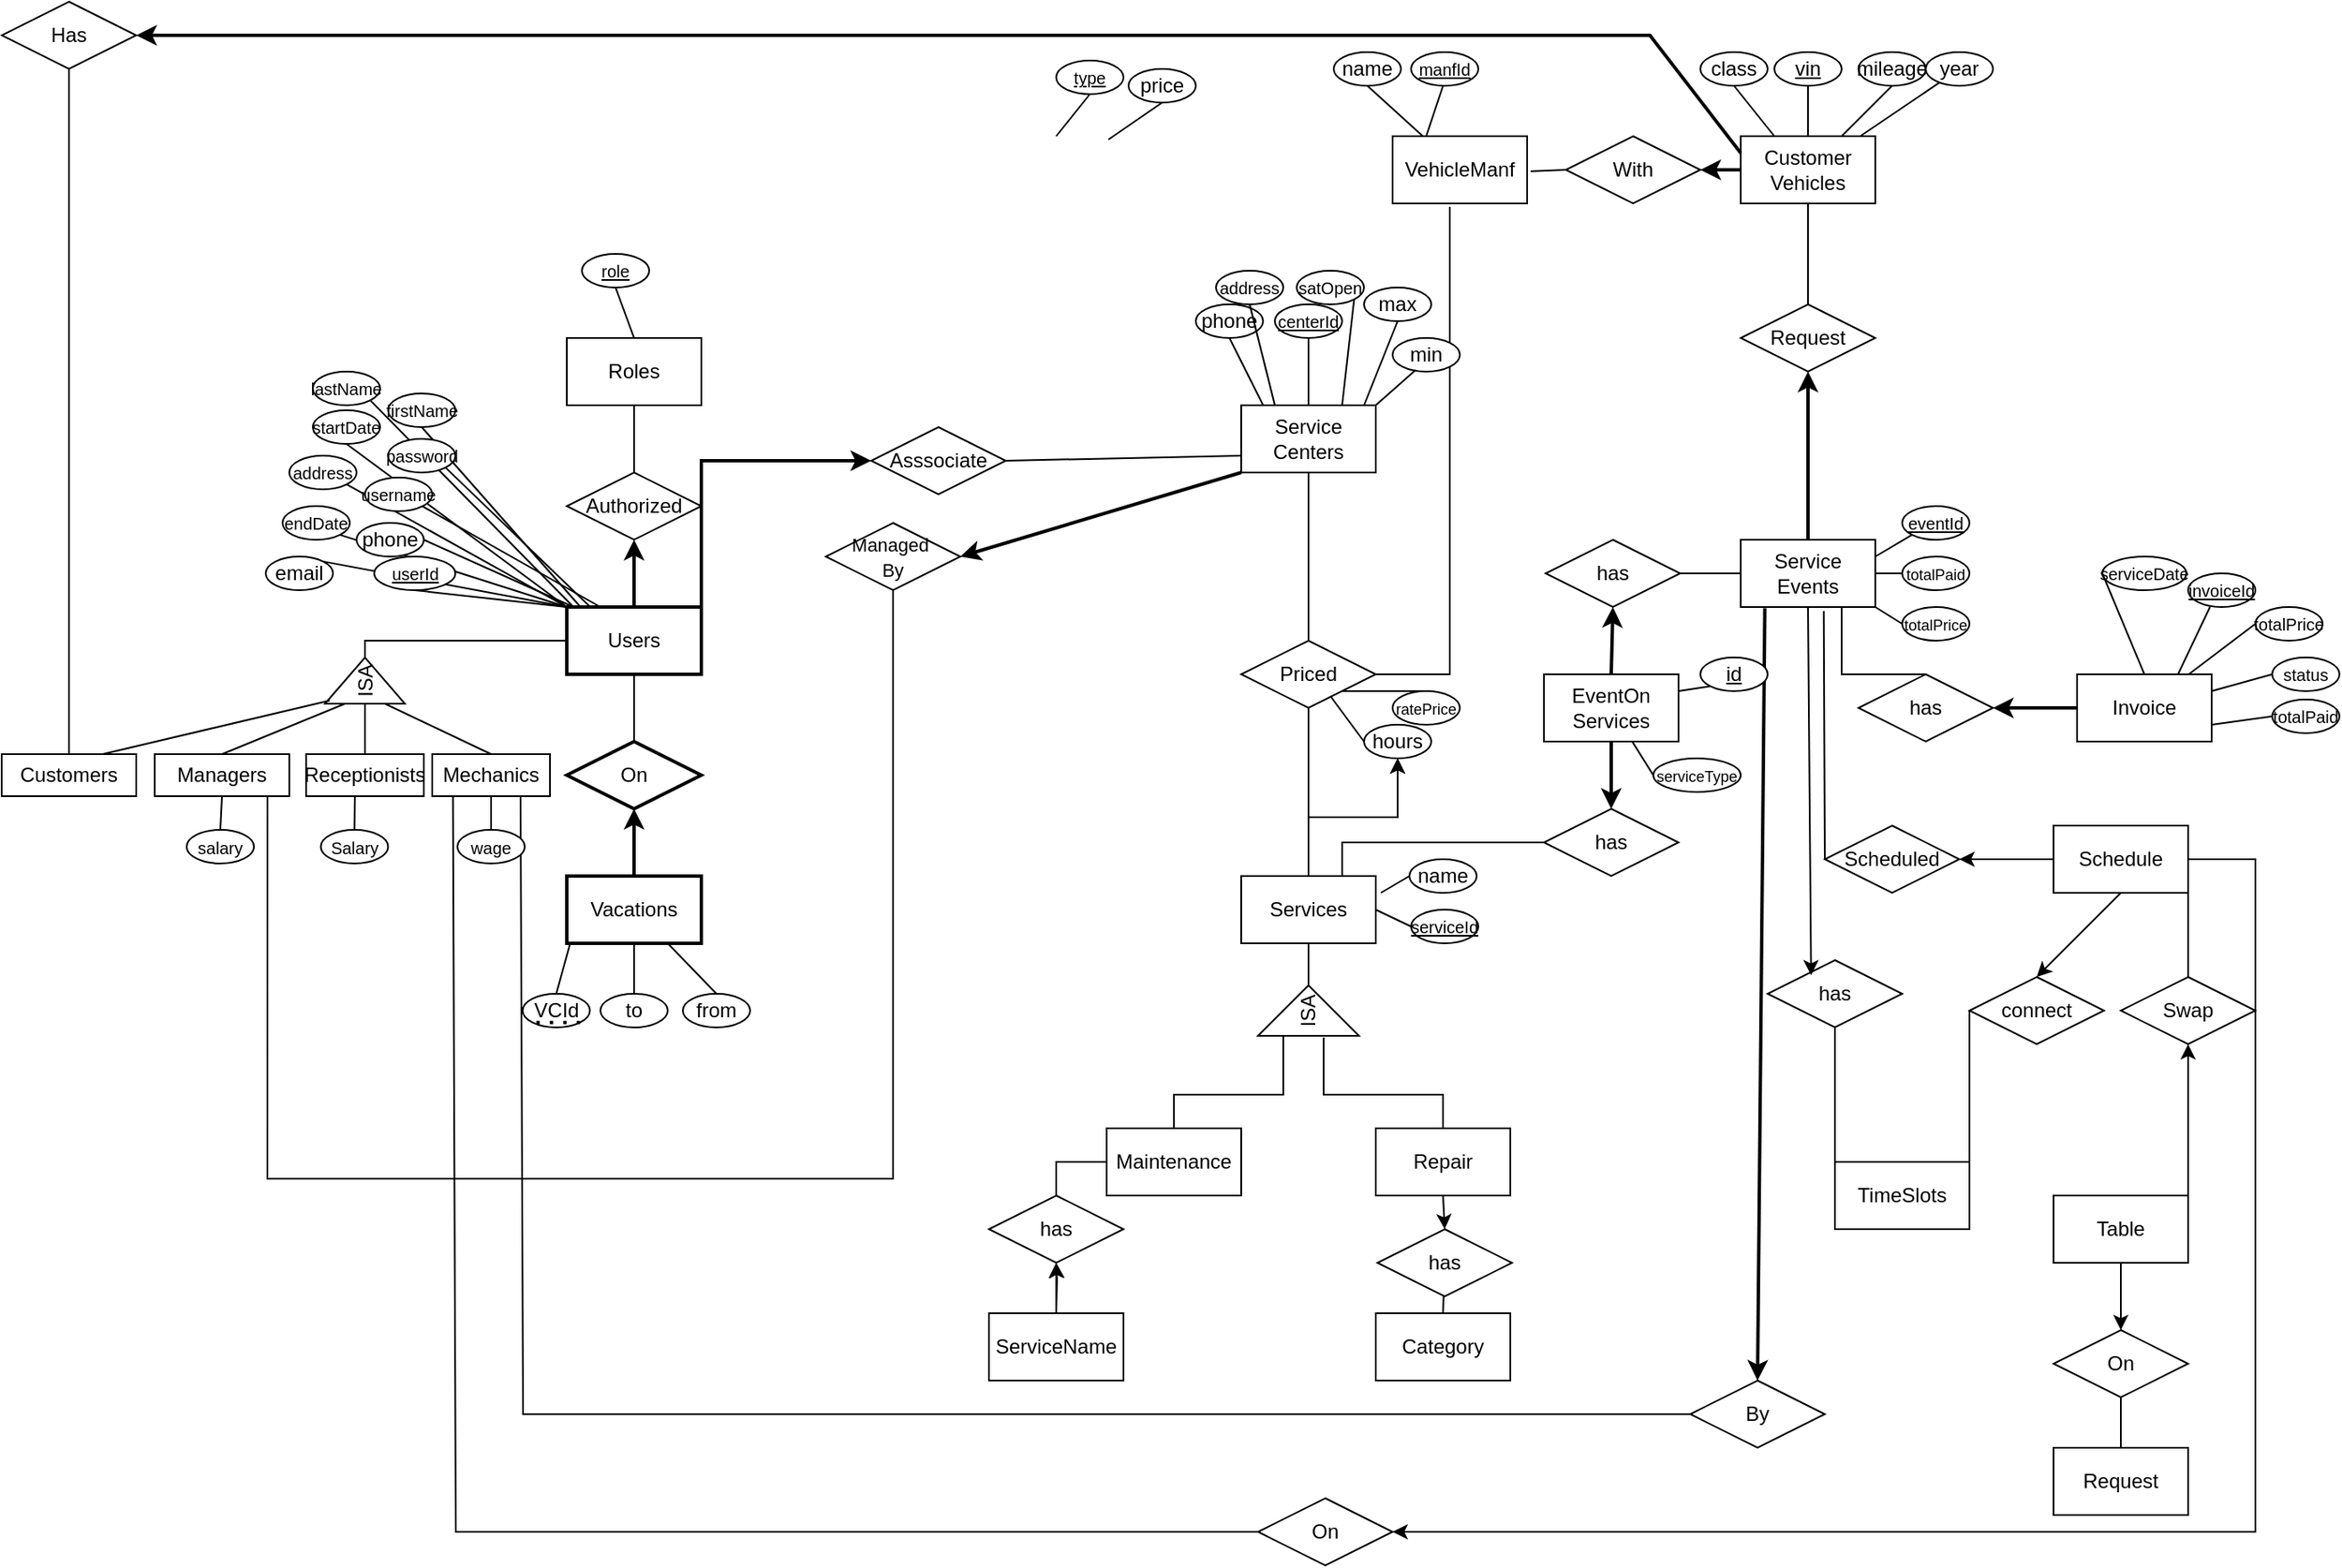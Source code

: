 <mxfile version="20.3.0" type="device"><diagram id="M4LuLAE58DzXY6II9qEA" name="Page-1"><mxGraphModel dx="3385" dy="721" grid="1" gridSize="10" guides="1" tooltips="1" connect="1" arrows="1" fold="1" page="1" pageScale="1" pageWidth="1100" pageHeight="850" math="0" shadow="0"><root><mxCell id="0"/><mxCell id="1" parent="0"/><mxCell id="ZaJthJj_OQu8zm4uIle0-70" value="" style="endArrow=none;html=1;rounded=0;strokeWidth=1;fontSize=10;entryX=1;entryY=1;entryDx=0;entryDy=0;exitX=0;exitY=0;exitDx=0;exitDy=0;" parent="1" source="NS_C3sTZARpDdL-za2_1-1" target="ZaJthJj_OQu8zm4uIle0-56" edge="1"><mxGeometry width="50" height="50" relative="1" as="geometry"><mxPoint x="-784" y="400" as="sourcePoint"/><mxPoint x="-889.858" y="340.071" as="targetPoint"/></mxGeometry></mxCell><mxCell id="ZaJthJj_OQu8zm4uIle0-72" value="" style="endArrow=none;html=1;rounded=0;strokeWidth=1;fontSize=10;entryX=0.5;entryY=1;entryDx=0;entryDy=0;exitX=0;exitY=0;exitDx=0;exitDy=0;" parent="1" source="NS_C3sTZARpDdL-za2_1-1" target="ZaJthJj_OQu8zm4uIle0-60" edge="1"><mxGeometry width="50" height="50" relative="1" as="geometry"><mxPoint x="-764" y="420" as="sourcePoint"/><mxPoint x="-869.858" y="360.071" as="targetPoint"/></mxGeometry></mxCell><mxCell id="ZaJthJj_OQu8zm4uIle0-69" value="" style="endArrow=none;html=1;rounded=0;strokeWidth=1;fontSize=10;entryX=1;entryY=0;entryDx=0;entryDy=0;exitX=0;exitY=0;exitDx=0;exitDy=0;" parent="1" source="NS_C3sTZARpDdL-za2_1-1" target="ZaJthJj_OQu8zm4uIle0-62" edge="1"><mxGeometry width="50" height="50" relative="1" as="geometry"><mxPoint x="-794" y="390" as="sourcePoint"/><mxPoint x="-899.858" y="330.071" as="targetPoint"/></mxGeometry></mxCell><mxCell id="ZaJthJj_OQu8zm4uIle0-71" value="" style="endArrow=none;html=1;rounded=0;strokeWidth=1;fontSize=10;entryX=1;entryY=1;entryDx=0;entryDy=0;exitX=0;exitY=0;exitDx=0;exitDy=0;" parent="1" source="NS_C3sTZARpDdL-za2_1-1" target="ZaJthJj_OQu8zm4uIle0-63" edge="1"><mxGeometry width="50" height="50" relative="1" as="geometry"><mxPoint x="-774" y="410" as="sourcePoint"/><mxPoint x="-879.858" y="350.071" as="targetPoint"/></mxGeometry></mxCell><mxCell id="ZaJthJj_OQu8zm4uIle0-73" value="" style="endArrow=none;html=1;rounded=0;strokeWidth=1;fontSize=10;entryX=0.5;entryY=1;entryDx=0;entryDy=0;exitX=0.113;exitY=0.025;exitDx=0;exitDy=0;exitPerimeter=0;" parent="1" source="NS_C3sTZARpDdL-za2_1-1" target="ZaJthJj_OQu8zm4uIle0-58" edge="1"><mxGeometry width="50" height="50" relative="1" as="geometry"><mxPoint x="-754" y="430" as="sourcePoint"/><mxPoint x="-859.858" y="370.071" as="targetPoint"/></mxGeometry></mxCell><mxCell id="ZaJthJj_OQu8zm4uIle0-74" value="" style="endArrow=none;html=1;rounded=0;strokeWidth=1;fontSize=10;entryX=1;entryY=1;entryDx=0;entryDy=0;" parent="1" target="ZaJthJj_OQu8zm4uIle0-57" edge="1"><mxGeometry width="50" height="50" relative="1" as="geometry"><mxPoint x="-840" y="360" as="sourcePoint"/><mxPoint x="-849.858" y="380.071" as="targetPoint"/></mxGeometry></mxCell><mxCell id="NS_C3sTZARpDdL-za2_1-1" value="Users" style="rounded=0;whiteSpace=wrap;html=1;strokeWidth=2;" parent="1" vertex="1"><mxGeometry x="-844" y="360" width="80" height="40" as="geometry"/></mxCell><mxCell id="NS_C3sTZARpDdL-za2_1-2" value="Roles" style="rounded=0;whiteSpace=wrap;html=1;" parent="1" vertex="1"><mxGeometry x="-844" y="200" width="80" height="40" as="geometry"/></mxCell><mxCell id="NS_C3sTZARpDdL-za2_1-3" value="Vacations" style="rounded=0;whiteSpace=wrap;html=1;strokeWidth=2;" parent="1" vertex="1"><mxGeometry x="-844" y="520" width="80" height="40" as="geometry"/></mxCell><mxCell id="NS_C3sTZARpDdL-za2_1-16" value="Authorized" style="rhombus;whiteSpace=wrap;html=1;" parent="1" vertex="1"><mxGeometry x="-844" y="280" width="80" height="40" as="geometry"/></mxCell><mxCell id="uRMggk_gXpyGVHn_ZMhG-17" value="" style="edgeStyle=orthogonalEdgeStyle;rounded=0;orthogonalLoop=1;jettySize=auto;html=1;strokeWidth=1;" edge="1" parent="1" source="NS_C3sTZARpDdL-za2_1-20" target="ZaJthJj_OQu8zm4uIle0-38"><mxGeometry relative="1" as="geometry"/></mxCell><mxCell id="uRMggk_gXpyGVHn_ZMhG-22" value="" style="edgeStyle=orthogonalEdgeStyle;rounded=0;orthogonalLoop=1;jettySize=auto;html=1;strokeWidth=1;" edge="1" parent="1" source="NS_C3sTZARpDdL-za2_1-20" target="ZaJthJj_OQu8zm4uIle0-38"><mxGeometry relative="1" as="geometry"/></mxCell><mxCell id="NS_C3sTZARpDdL-za2_1-20" value="Services" style="rounded=0;whiteSpace=wrap;html=1;" parent="1" vertex="1"><mxGeometry x="-443" y="520" width="80" height="40" as="geometry"/></mxCell><mxCell id="NS_C3sTZARpDdL-za2_1-21" value="Service&lt;br&gt;Centers" style="rounded=0;whiteSpace=wrap;html=1;" parent="1" vertex="1"><mxGeometry x="-443" y="240" width="80" height="40" as="geometry"/></mxCell><mxCell id="NS_C3sTZARpDdL-za2_1-23" value="Customers" style="rounded=0;whiteSpace=wrap;html=1;strokeWidth=1;" parent="1" vertex="1"><mxGeometry x="-1180" y="447.5" width="80" height="25" as="geometry"/></mxCell><mxCell id="NS_C3sTZARpDdL-za2_1-25" value="VehicleManf" style="rounded=0;whiteSpace=wrap;html=1;" parent="1" vertex="1"><mxGeometry x="-353" y="80" width="80" height="40" as="geometry"/></mxCell><mxCell id="NS_C3sTZARpDdL-za2_1-26" value="Service&lt;br&gt;Events" style="rounded=0;whiteSpace=wrap;html=1;" parent="1" vertex="1"><mxGeometry x="-146" y="320" width="80" height="40" as="geometry"/></mxCell><mxCell id="NS_C3sTZARpDdL-za2_1-29" value="Maintenance" style="rounded=0;whiteSpace=wrap;html=1;" parent="1" vertex="1"><mxGeometry x="-523" y="670" width="80" height="40" as="geometry"/></mxCell><mxCell id="NS_C3sTZARpDdL-za2_1-30" value="Repair" style="rounded=0;whiteSpace=wrap;html=1;" parent="1" vertex="1"><mxGeometry x="-363" y="670" width="80" height="40" as="geometry"/></mxCell><mxCell id="NS_C3sTZARpDdL-za2_1-32" style="edgeStyle=orthogonalEdgeStyle;rounded=0;orthogonalLoop=1;jettySize=auto;html=1;exitX=0.5;exitY=1;exitDx=0;exitDy=0;" parent="1" source="NS_C3sTZARpDdL-za2_1-16" target="NS_C3sTZARpDdL-za2_1-16" edge="1"><mxGeometry relative="1" as="geometry"/></mxCell><mxCell id="NS_C3sTZARpDdL-za2_1-34" value="On" style="rhombus;whiteSpace=wrap;html=1;strokeWidth=2;" parent="1" vertex="1"><mxGeometry x="-844" y="440" width="80" height="40" as="geometry"/></mxCell><mxCell id="NS_C3sTZARpDdL-za2_1-35" value="Priced" style="rhombus;whiteSpace=wrap;html=1;" parent="1" vertex="1"><mxGeometry x="-443" y="380" width="80" height="40" as="geometry"/></mxCell><mxCell id="NS_C3sTZARpDdL-za2_1-38" value="With" style="rhombus;whiteSpace=wrap;html=1;" parent="1" vertex="1"><mxGeometry x="-250" y="80" width="80" height="40" as="geometry"/></mxCell><mxCell id="NS_C3sTZARpDdL-za2_1-44" value="has" style="rhombus;whiteSpace=wrap;html=1;" parent="1" vertex="1"><mxGeometry x="-593" y="710" width="80" height="40" as="geometry"/></mxCell><mxCell id="NS_C3sTZARpDdL-za2_1-46" value="By" style="rhombus;whiteSpace=wrap;html=1;" parent="1" vertex="1"><mxGeometry x="-176" y="820" width="80" height="40" as="geometry"/></mxCell><mxCell id="NS_C3sTZARpDdL-za2_1-47" value="ISA" style="triangle;whiteSpace=wrap;html=1;rotation=270;" parent="1" vertex="1"><mxGeometry x="-418" y="570" width="30" height="60" as="geometry"/></mxCell><mxCell id="NS_C3sTZARpDdL-za2_1-49" value="" style="endArrow=none;html=1;rounded=0;entryX=0.5;entryY=1;entryDx=0;entryDy=0;exitX=0.5;exitY=0;exitDx=0;exitDy=0;" parent="1" source="NS_C3sTZARpDdL-za2_1-35" target="NS_C3sTZARpDdL-za2_1-21" edge="1"><mxGeometry width="50" height="50" relative="1" as="geometry"><mxPoint x="-303" y="430" as="sourcePoint"/><mxPoint x="-253" y="380" as="targetPoint"/></mxGeometry></mxCell><mxCell id="NS_C3sTZARpDdL-za2_1-50" value="" style="endArrow=none;html=1;rounded=0;exitX=0.5;exitY=0;exitDx=0;exitDy=0;entryX=0.5;entryY=1;entryDx=0;entryDy=0;" parent="1" source="NS_C3sTZARpDdL-za2_1-20" target="NS_C3sTZARpDdL-za2_1-35" edge="1"><mxGeometry width="50" height="50" relative="1" as="geometry"><mxPoint x="-303" y="430" as="sourcePoint"/><mxPoint x="-253" y="380" as="targetPoint"/></mxGeometry></mxCell><mxCell id="NS_C3sTZARpDdL-za2_1-59" value="" style="endArrow=none;html=1;rounded=0;strokeWidth=1;exitX=0.5;exitY=0;exitDx=0;exitDy=0;entryX=0;entryY=0.25;entryDx=0;entryDy=0;" parent="1" source="NS_C3sTZARpDdL-za2_1-29" target="NS_C3sTZARpDdL-za2_1-47" edge="1"><mxGeometry width="50" height="50" relative="1" as="geometry"><mxPoint x="-303" y="430" as="sourcePoint"/><mxPoint x="-483" y="610" as="targetPoint"/><Array as="points"><mxPoint x="-483" y="650"/><mxPoint x="-418" y="650"/></Array></mxGeometry></mxCell><mxCell id="NS_C3sTZARpDdL-za2_1-61" value="" style="endArrow=none;html=1;rounded=0;strokeWidth=1;jumpSize=6;entryX=-0.033;entryY=0.65;entryDx=0;entryDy=0;entryPerimeter=0;exitX=0.5;exitY=0;exitDx=0;exitDy=0;" parent="1" source="NS_C3sTZARpDdL-za2_1-30" target="NS_C3sTZARpDdL-za2_1-47" edge="1"><mxGeometry width="50" height="50" relative="1" as="geometry"><mxPoint x="-323" y="630" as="sourcePoint"/><mxPoint x="-253" y="380" as="targetPoint"/><Array as="points"><mxPoint x="-323" y="650"/><mxPoint x="-394" y="650"/></Array></mxGeometry></mxCell><mxCell id="NS_C3sTZARpDdL-za2_1-62" value="" style="endArrow=none;html=1;rounded=0;strokeWidth=1;jumpSize=6;exitX=1;exitY=0.5;exitDx=0;exitDy=0;entryX=0.5;entryY=1;entryDx=0;entryDy=0;" parent="1" source="NS_C3sTZARpDdL-za2_1-47" target="NS_C3sTZARpDdL-za2_1-20" edge="1"><mxGeometry width="50" height="50" relative="1" as="geometry"><mxPoint x="-303" y="430" as="sourcePoint"/><mxPoint x="-253" y="380" as="targetPoint"/></mxGeometry></mxCell><mxCell id="NS_C3sTZARpDdL-za2_1-64" value="" style="endArrow=none;html=1;rounded=0;strokeWidth=1;jumpSize=6;exitX=0;exitY=0.5;exitDx=0;exitDy=0;entryX=0.5;entryY=0;entryDx=0;entryDy=0;" parent="1" source="NS_C3sTZARpDdL-za2_1-29" target="NS_C3sTZARpDdL-za2_1-44" edge="1"><mxGeometry width="50" height="50" relative="1" as="geometry"><mxPoint x="-303" y="430" as="sourcePoint"/><mxPoint x="-253" y="380" as="targetPoint"/><Array as="points"><mxPoint x="-553" y="690"/></Array></mxGeometry></mxCell><mxCell id="NS_C3sTZARpDdL-za2_1-71" value="" style="endArrow=classic;html=1;rounded=0;strokeWidth=2;jumpSize=6;exitX=0.5;exitY=0;exitDx=0;exitDy=0;entryX=0.5;entryY=1;entryDx=0;entryDy=0;" parent="1" source="NS_C3sTZARpDdL-za2_1-1" target="NS_C3sTZARpDdL-za2_1-16" edge="1"><mxGeometry width="50" height="50" relative="1" as="geometry"><mxPoint x="-464" y="430" as="sourcePoint"/><mxPoint x="-414" y="380" as="targetPoint"/></mxGeometry></mxCell><mxCell id="NS_C3sTZARpDdL-za2_1-72" value="" style="endArrow=none;html=1;rounded=0;strokeWidth=1;jumpSize=6;exitX=0.5;exitY=1;exitDx=0;exitDy=0;entryX=0.5;entryY=0;entryDx=0;entryDy=0;" parent="1" source="NS_C3sTZARpDdL-za2_1-2" target="NS_C3sTZARpDdL-za2_1-16" edge="1"><mxGeometry width="50" height="50" relative="1" as="geometry"><mxPoint x="-464" y="430" as="sourcePoint"/><mxPoint x="-804" y="270" as="targetPoint"/></mxGeometry></mxCell><mxCell id="NS_C3sTZARpDdL-za2_1-74" value="" style="endArrow=classic;html=1;rounded=0;strokeWidth=2;jumpSize=6;exitX=0.5;exitY=0;exitDx=0;exitDy=0;entryX=0.5;entryY=1;entryDx=0;entryDy=0;" parent="1" source="NS_C3sTZARpDdL-za2_1-3" target="NS_C3sTZARpDdL-za2_1-34" edge="1"><mxGeometry width="50" height="50" relative="1" as="geometry"><mxPoint x="-464" y="430" as="sourcePoint"/><mxPoint x="-414" y="380" as="targetPoint"/></mxGeometry></mxCell><mxCell id="NS_C3sTZARpDdL-za2_1-75" value="" style="endArrow=none;html=1;rounded=0;strokeWidth=1;jumpSize=6;exitX=0.5;exitY=0;exitDx=0;exitDy=0;entryX=0.5;entryY=1;entryDx=0;entryDy=0;" parent="1" source="NS_C3sTZARpDdL-za2_1-34" target="NS_C3sTZARpDdL-za2_1-1" edge="1"><mxGeometry width="50" height="50" relative="1" as="geometry"><mxPoint x="-464" y="430" as="sourcePoint"/><mxPoint x="-414" y="380" as="targetPoint"/></mxGeometry></mxCell><mxCell id="NS_C3sTZARpDdL-za2_1-81" value="" style="endArrow=classic;html=1;rounded=0;strokeWidth=2;jumpSize=6;entryX=0.5;entryY=0;entryDx=0;entryDy=0;exitX=0.179;exitY=1.017;exitDx=0;exitDy=0;exitPerimeter=0;" parent="1" source="NS_C3sTZARpDdL-za2_1-26" target="NS_C3sTZARpDdL-za2_1-46" edge="1"><mxGeometry width="50" height="50" relative="1" as="geometry"><mxPoint x="-366" y="430" as="sourcePoint"/><mxPoint x="-316" y="380" as="targetPoint"/></mxGeometry></mxCell><mxCell id="NS_C3sTZARpDdL-za2_1-82" value="" style="endArrow=none;html=1;rounded=0;strokeWidth=1;jumpSize=6;exitX=0.75;exitY=1;exitDx=0;exitDy=0;entryX=0;entryY=0.5;entryDx=0;entryDy=0;" parent="1" source="ke7LvBn23o25pymCS6ai-4" target="NS_C3sTZARpDdL-za2_1-46" edge="1"><mxGeometry width="50" height="50" relative="1" as="geometry"><mxPoint x="-303" y="430" as="sourcePoint"/><mxPoint x="-253" y="380" as="targetPoint"/><Array as="points"><mxPoint x="-870" y="840"/></Array></mxGeometry></mxCell><mxCell id="9iVutgQC-W-jWnxsfeWq-9" value="" style="endArrow=none;html=1;rounded=0;fontSize=10;entryX=0.425;entryY=1.05;entryDx=0;entryDy=0;entryPerimeter=0;exitX=1;exitY=0.5;exitDx=0;exitDy=0;" parent="1" source="NS_C3sTZARpDdL-za2_1-35" target="NS_C3sTZARpDdL-za2_1-25" edge="1"><mxGeometry width="50" height="50" relative="1" as="geometry"><mxPoint x="-343" y="200" as="sourcePoint"/><mxPoint x="-293" y="150" as="targetPoint"/><Array as="points"><mxPoint x="-319" y="400"/></Array></mxGeometry></mxCell><mxCell id="lXs37xbfJojlddwi2eKg-1" value="Managers" style="rounded=0;whiteSpace=wrap;html=1;" parent="1" vertex="1"><mxGeometry x="-1089" y="447.5" width="80" height="25" as="geometry"/></mxCell><mxCell id="lXs37xbfJojlddwi2eKg-2" value="Receptionists" style="rounded=0;whiteSpace=wrap;html=1;" parent="1" vertex="1"><mxGeometry x="-999" y="447.5" width="70" height="25" as="geometry"/></mxCell><mxCell id="lXs37xbfJojlddwi2eKg-5" value="ISA" style="triangle;whiteSpace=wrap;html=1;rotation=270;" parent="1" vertex="1"><mxGeometry x="-977.75" y="380" width="27.5" height="47.5" as="geometry"/></mxCell><mxCell id="lXs37xbfJojlddwi2eKg-17" value="" style="endArrow=none;html=1;rounded=0;exitX=0.5;exitY=0;exitDx=0;exitDy=0;entryX=0;entryY=0.25;entryDx=0;entryDy=0;" parent="1" source="lXs37xbfJojlddwi2eKg-1" target="lXs37xbfJojlddwi2eKg-5" edge="1"><mxGeometry width="50" height="50" relative="1" as="geometry"><mxPoint x="-374" y="470" as="sourcePoint"/><mxPoint x="-970" y="420" as="targetPoint"/></mxGeometry></mxCell><mxCell id="lXs37xbfJojlddwi2eKg-18" value="" style="endArrow=none;html=1;rounded=0;exitX=0.5;exitY=0;exitDx=0;exitDy=0;entryX=0;entryY=0.5;entryDx=0;entryDy=0;" parent="1" source="lXs37xbfJojlddwi2eKg-2" target="lXs37xbfJojlddwi2eKg-5" edge="1"><mxGeometry width="50" height="50" relative="1" as="geometry"><mxPoint x="-374" y="470" as="sourcePoint"/><mxPoint x="-324" y="420" as="targetPoint"/></mxGeometry></mxCell><mxCell id="lXs37xbfJojlddwi2eKg-20" value="Asssociate" style="rhombus;whiteSpace=wrap;html=1;" parent="1" vertex="1"><mxGeometry x="-663" y="253" width="80" height="40" as="geometry"/></mxCell><mxCell id="lXs37xbfJojlddwi2eKg-21" value="" style="endArrow=classic;html=1;rounded=0;exitX=1;exitY=0.25;exitDx=0;exitDy=0;entryX=0;entryY=0.5;entryDx=0;entryDy=0;strokeWidth=2;" parent="1" source="NS_C3sTZARpDdL-za2_1-1" target="lXs37xbfJojlddwi2eKg-20" edge="1"><mxGeometry width="50" height="50" relative="1" as="geometry"><mxPoint x="-435" y="490" as="sourcePoint"/><mxPoint x="-735" y="273" as="targetPoint"/><Array as="points"><mxPoint x="-764" y="273"/></Array></mxGeometry></mxCell><mxCell id="lXs37xbfJojlddwi2eKg-22" value="" style="endArrow=none;html=1;rounded=0;exitX=1;exitY=0.5;exitDx=0;exitDy=0;entryX=0;entryY=0.75;entryDx=0;entryDy=0;" parent="1" source="lXs37xbfJojlddwi2eKg-20" target="NS_C3sTZARpDdL-za2_1-21" edge="1"><mxGeometry width="50" height="50" relative="1" as="geometry"><mxPoint x="-363" y="490" as="sourcePoint"/><mxPoint x="-313" y="440" as="targetPoint"/></mxGeometry></mxCell><mxCell id="lXs37xbfJojlddwi2eKg-28" value="&lt;font style=&quot;font-size: 11px;&quot;&gt;Managed&amp;nbsp;&lt;br&gt;By&lt;/font&gt;" style="rhombus;whiteSpace=wrap;html=1;" parent="1" vertex="1"><mxGeometry x="-690" y="310" width="80" height="40" as="geometry"/></mxCell><mxCell id="lXs37xbfJojlddwi2eKg-29" value="" style="endArrow=classic;html=1;rounded=0;strokeWidth=2;exitX=0;exitY=1;exitDx=0;exitDy=0;entryX=1;entryY=0.5;entryDx=0;entryDy=0;" parent="1" source="NS_C3sTZARpDdL-za2_1-21" target="lXs37xbfJojlddwi2eKg-28" edge="1"><mxGeometry width="50" height="50" relative="1" as="geometry"><mxPoint x="-363" y="490" as="sourcePoint"/><mxPoint x="-313" y="440" as="targetPoint"/></mxGeometry></mxCell><mxCell id="lXs37xbfJojlddwi2eKg-31" value="&lt;font style=&quot;font-size: 10px;&quot;&gt;serviceDate&lt;/font&gt;" style="ellipse;whiteSpace=wrap;html=1;" parent="1" vertex="1"><mxGeometry x="69" y="330" width="50" height="20" as="geometry"/></mxCell><mxCell id="lXs37xbfJojlddwi2eKg-32" value="&lt;font style=&quot;font-size: 10px;&quot;&gt;&lt;u&gt;centerId&lt;/u&gt;&lt;/font&gt;" style="ellipse;whiteSpace=wrap;html=1;" parent="1" vertex="1"><mxGeometry x="-423" y="180" width="40" height="20" as="geometry"/></mxCell><mxCell id="lXs37xbfJojlddwi2eKg-37" value="&lt;font style=&quot;font-size: 10px;&quot;&gt;Salary&lt;/font&gt;" style="ellipse;whiteSpace=wrap;html=1;" parent="1" vertex="1"><mxGeometry x="-990.25" y="492.5" width="40" height="20" as="geometry"/></mxCell><mxCell id="lXs37xbfJojlddwi2eKg-40" value="&lt;span style=&quot;line-height: 115%; font-family: Arial, sans-serif; font-size: 10px;&quot; lang=&quot;EN&quot;&gt;&lt;u&gt;manfId&lt;/u&gt;&lt;/span&gt;" style="ellipse;whiteSpace=wrap;html=1;" parent="1" vertex="1"><mxGeometry x="-342" y="30" width="40" height="20" as="geometry"/></mxCell><mxCell id="lXs37xbfJojlddwi2eKg-41" value="&lt;font style=&quot;font-size: 9px;&quot;&gt;totalPaid&lt;/font&gt;" style="ellipse;whiteSpace=wrap;html=1;" parent="1" vertex="1"><mxGeometry x="-50" y="330" width="40" height="20" as="geometry"/></mxCell><mxCell id="lXs37xbfJojlddwi2eKg-42" value="&lt;font style=&quot;font-size: 9px;&quot;&gt;totalPrice&lt;/font&gt;" style="ellipse;whiteSpace=wrap;html=1;" parent="1" vertex="1"><mxGeometry x="-50" y="360" width="40" height="20" as="geometry"/></mxCell><mxCell id="lXs37xbfJojlddwi2eKg-43" value="Invoice" style="rounded=0;whiteSpace=wrap;html=1;" parent="1" vertex="1"><mxGeometry x="54" y="400" width="80" height="40" as="geometry"/></mxCell><mxCell id="lXs37xbfJojlddwi2eKg-44" value="has" style="rhombus;whiteSpace=wrap;html=1;" parent="1" vertex="1"><mxGeometry x="-76" y="400" width="80" height="40" as="geometry"/></mxCell><mxCell id="lXs37xbfJojlddwi2eKg-48" value="" style="endArrow=none;html=1;rounded=0;strokeWidth=1;fontSize=10;exitX=0.25;exitY=0;exitDx=0;exitDy=0;entryX=0.5;entryY=1;entryDx=0;entryDy=0;" parent="1" source="NS_C3sTZARpDdL-za2_1-25" edge="1"><mxGeometry width="50" height="50" relative="1" as="geometry"><mxPoint x="-353" y="90" as="sourcePoint"/><mxPoint x="-323" y="50" as="targetPoint"/></mxGeometry></mxCell><mxCell id="lXs37xbfJojlddwi2eKg-50" value="&lt;span style=&quot;line-height: 115%; font-family: Arial, sans-serif; font-size: 10px;&quot; lang=&quot;EN&quot;&gt;&lt;u&gt;serviceId&lt;/u&gt;&lt;/span&gt;" style="ellipse;whiteSpace=wrap;html=1;" parent="1" vertex="1"><mxGeometry x="-342" y="540" width="40" height="20" as="geometry"/></mxCell><mxCell id="lXs37xbfJojlddwi2eKg-55" value="&lt;font style=&quot;font-size: 10px;&quot;&gt;salary&lt;/font&gt;" style="ellipse;whiteSpace=wrap;html=1;" parent="1" vertex="1"><mxGeometry x="-1070" y="492.5" width="40" height="20" as="geometry"/></mxCell><mxCell id="lXs37xbfJojlddwi2eKg-58" value="&lt;font style=&quot;font-size: 10px;&quot;&gt;&lt;u&gt;role&lt;/u&gt;&lt;/font&gt;" style="ellipse;whiteSpace=wrap;html=1;" parent="1" vertex="1"><mxGeometry x="-835" y="150" width="40" height="20" as="geometry"/></mxCell><mxCell id="lXs37xbfJojlddwi2eKg-59" value="&lt;font style=&quot;font-size: 10px;&quot;&gt;&lt;u&gt;type&lt;/u&gt;&lt;/font&gt;" style="ellipse;whiteSpace=wrap;html=1;" parent="1" vertex="1"><mxGeometry x="-553" y="35" width="40" height="20" as="geometry"/></mxCell><mxCell id="lXs37xbfJojlddwi2eKg-65" value="to" style="ellipse;whiteSpace=wrap;html=1;" parent="1" vertex="1"><mxGeometry x="-824" y="590" width="40" height="20" as="geometry"/></mxCell><mxCell id="lXs37xbfJojlddwi2eKg-66" value="from" style="ellipse;whiteSpace=wrap;html=1;" parent="1" vertex="1"><mxGeometry x="-775" y="590" width="40" height="20" as="geometry"/></mxCell><mxCell id="lXs37xbfJojlddwi2eKg-67" value="VCId" style="ellipse;whiteSpace=wrap;html=1;" parent="1" vertex="1"><mxGeometry x="-870.25" y="590" width="40" height="20" as="geometry"/></mxCell><mxCell id="lXs37xbfJojlddwi2eKg-68" value="&lt;u&gt;&lt;font style=&quot;font-size: 10px;&quot;&gt;userId&lt;/font&gt;&lt;/u&gt;" style="ellipse;whiteSpace=wrap;html=1;" parent="1" vertex="1"><mxGeometry x="-958.5" y="330" width="48.25" height="20" as="geometry"/></mxCell><mxCell id="lXs37xbfJojlddwi2eKg-72" value="" style="endArrow=none;html=1;rounded=0;strokeWidth=1;fontSize=7;exitX=1;exitY=0.5;exitDx=0;exitDy=0;entryX=0;entryY=0.5;entryDx=0;entryDy=0;" parent="1" source="lXs37xbfJojlddwi2eKg-5" target="NS_C3sTZARpDdL-za2_1-1" edge="1"><mxGeometry width="50" height="50" relative="1" as="geometry"><mxPoint x="-425" y="490" as="sourcePoint"/><mxPoint x="-375" y="440" as="targetPoint"/><Array as="points"><mxPoint x="-964" y="380"/></Array></mxGeometry></mxCell><mxCell id="lXs37xbfJojlddwi2eKg-76" value="price" style="ellipse;whiteSpace=wrap;html=1;" parent="1" vertex="1"><mxGeometry x="-510" y="40" width="40" height="20" as="geometry"/></mxCell><mxCell id="lXs37xbfJojlddwi2eKg-78" value="&lt;font style=&quot;font-size: 12px;&quot;&gt;&lt;u&gt;vin&lt;/u&gt;&lt;/font&gt;" style="ellipse;whiteSpace=wrap;html=1;" parent="1" vertex="1"><mxGeometry x="-126" y="30" width="40" height="20" as="geometry"/></mxCell><mxCell id="lXs37xbfJojlddwi2eKg-79" value="" style="endArrow=none;html=1;rounded=0;strokeWidth=1;fontSize=10;entryX=1.007;entryY=0.068;entryDx=0;entryDy=0;entryPerimeter=0;exitX=0;exitY=0.5;exitDx=0;exitDy=0;" parent="1" source="NS_C3sTZARpDdL-za2_1-38" edge="1"><mxGeometry width="50" height="50" relative="1" as="geometry"><mxPoint x="-353" y="490" as="sourcePoint"/><mxPoint x="-270.9" y="100.9" as="targetPoint"/></mxGeometry></mxCell><mxCell id="mFk9Ia8Fhz5Q3TwfZXTn-3" value="&lt;font style=&quot;font-size: 9px;&quot;&gt;ratePrice&lt;/font&gt;" style="ellipse;whiteSpace=wrap;html=1;" parent="1" vertex="1"><mxGeometry x="-353" y="410" width="40" height="20" as="geometry"/></mxCell><mxCell id="mFk9Ia8Fhz5Q3TwfZXTn-7" value="" style="endArrow=none;html=1;rounded=0;strokeWidth=1;fontSize=12;entryX=0.75;entryY=1;entryDx=0;entryDy=0;exitX=0.5;exitY=0;exitDx=0;exitDy=0;" parent="1" source="lXs37xbfJojlddwi2eKg-44" target="NS_C3sTZARpDdL-za2_1-26" edge="1"><mxGeometry width="50" height="50" relative="1" as="geometry"><mxPoint x="-316" y="470" as="sourcePoint"/><mxPoint x="-266" y="420" as="targetPoint"/><Array as="points"><mxPoint x="-86" y="400"/></Array></mxGeometry></mxCell><mxCell id="mFk9Ia8Fhz5Q3TwfZXTn-12" value="" style="endArrow=none;html=1;rounded=0;strokeWidth=1;fontSize=12;entryX=0.5;entryY=1;entryDx=0;entryDy=0;exitX=0.838;exitY=1.02;exitDx=0;exitDy=0;exitPerimeter=0;" parent="1" source="lXs37xbfJojlddwi2eKg-1" target="lXs37xbfJojlddwi2eKg-28" edge="1"><mxGeometry width="50" height="50" relative="1" as="geometry"><mxPoint x="-325" y="500" as="sourcePoint"/><mxPoint x="-735" y="320" as="targetPoint"/><Array as="points"><mxPoint x="-1022" y="700"/><mxPoint x="-650" y="700"/></Array></mxGeometry></mxCell><mxCell id="PSDzD6gjWqm_mUFOen2--2" value="max" style="ellipse;whiteSpace=wrap;html=1;" parent="1" vertex="1"><mxGeometry x="-370" y="170" width="40" height="20" as="geometry"/></mxCell><mxCell id="PSDzD6gjWqm_mUFOen2--3" value="min" style="ellipse;whiteSpace=wrap;html=1;" parent="1" vertex="1"><mxGeometry x="-353" y="200" width="40" height="20" as="geometry"/></mxCell><mxCell id="UdIn4enkOplqCkVmDbpI-13" value="EventOn&lt;br&gt;Services" style="rounded=0;whiteSpace=wrap;html=1;" parent="1" vertex="1"><mxGeometry x="-263" y="400" width="80" height="40" as="geometry"/></mxCell><mxCell id="UdIn4enkOplqCkVmDbpI-14" value="has" style="rhombus;whiteSpace=wrap;html=1;" parent="1" vertex="1"><mxGeometry x="-262" y="320" width="80" height="40" as="geometry"/></mxCell><mxCell id="UdIn4enkOplqCkVmDbpI-15" value="" style="endArrow=classic;html=1;rounded=0;strokeWidth=2;fontSize=12;exitX=0.5;exitY=0;exitDx=0;exitDy=0;entryX=0.5;entryY=1;entryDx=0;entryDy=0;" parent="1" source="UdIn4enkOplqCkVmDbpI-13" target="UdIn4enkOplqCkVmDbpI-14" edge="1"><mxGeometry width="50" height="50" relative="1" as="geometry"><mxPoint x="-240" y="410" as="sourcePoint"/><mxPoint x="-190" y="360" as="targetPoint"/></mxGeometry></mxCell><mxCell id="UdIn4enkOplqCkVmDbpI-16" value="" style="endArrow=none;html=1;rounded=0;strokeWidth=1;fontSize=12;exitX=1;exitY=0.5;exitDx=0;exitDy=0;entryX=0;entryY=0.5;entryDx=0;entryDy=0;" parent="1" source="UdIn4enkOplqCkVmDbpI-14" target="NS_C3sTZARpDdL-za2_1-26" edge="1"><mxGeometry width="50" height="50" relative="1" as="geometry"><mxPoint x="-190" y="380" as="sourcePoint"/><mxPoint x="-150" y="340" as="targetPoint"/></mxGeometry></mxCell><mxCell id="UdIn4enkOplqCkVmDbpI-17" value="&lt;font style=&quot;font-size: 10px;&quot;&gt;username&lt;/font&gt;" style="ellipse;whiteSpace=wrap;html=1;" parent="1" vertex="1"><mxGeometry x="-964" y="283" width="40" height="20" as="geometry"/></mxCell><mxCell id="UdIn4enkOplqCkVmDbpI-18" value="&lt;u&gt;id&lt;/u&gt;" style="ellipse;whiteSpace=wrap;html=1;" parent="1" vertex="1"><mxGeometry x="-170" y="390" width="40" height="20" as="geometry"/></mxCell><mxCell id="UdIn4enkOplqCkVmDbpI-19" value="&lt;font style=&quot;font-size: 9px;&quot;&gt;serviceType&lt;/font&gt;" style="ellipse;whiteSpace=wrap;html=1;" parent="1" vertex="1"><mxGeometry x="-198" y="450" width="52" height="20" as="geometry"/></mxCell><mxCell id="ZaJthJj_OQu8zm4uIle0-1" value="" style="endArrow=none;html=1;rounded=0;exitX=1;exitY=0.5;exitDx=0;exitDy=0;entryX=0;entryY=0.5;entryDx=0;entryDy=0;" parent="1" source="NS_C3sTZARpDdL-za2_1-20" target="lXs37xbfJojlddwi2eKg-50" edge="1"><mxGeometry width="50" height="50" relative="1" as="geometry"><mxPoint x="-350" y="470" as="sourcePoint"/><mxPoint x="-300" y="420" as="targetPoint"/></mxGeometry></mxCell><mxCell id="ZaJthJj_OQu8zm4uIle0-6" value="" style="endArrow=none;html=1;rounded=0;entryX=0.5;entryY=1;entryDx=0;entryDy=0;exitX=0.5;exitY=0;exitDx=0;exitDy=0;" parent="1" target="lXs37xbfJojlddwi2eKg-59" edge="1"><mxGeometry width="50" height="50" relative="1" as="geometry"><mxPoint x="-553" y="80" as="sourcePoint"/><mxPoint x="-490" y="50" as="targetPoint"/></mxGeometry></mxCell><mxCell id="ZaJthJj_OQu8zm4uIle0-7" value="" style="endArrow=none;html=1;rounded=0;entryX=0.5;entryY=1;entryDx=0;entryDy=0;exitX=0.5;exitY=0;exitDx=0;exitDy=0;" parent="1" source="ZaJthJj_OQu8zm4uIle0-51" target="lXs37xbfJojlddwi2eKg-78" edge="1"><mxGeometry width="50" height="50" relative="1" as="geometry"><mxPoint x="-350" y="470" as="sourcePoint"/><mxPoint x="-300" y="420" as="targetPoint"/></mxGeometry></mxCell><mxCell id="ZaJthJj_OQu8zm4uIle0-9" value="" style="endArrow=none;html=1;rounded=0;entryX=0.344;entryY=0.95;entryDx=0;entryDy=0;entryPerimeter=0;exitX=1;exitY=0;exitDx=0;exitDy=0;" parent="1" source="NS_C3sTZARpDdL-za2_1-21" target="PSDzD6gjWqm_mUFOen2--3" edge="1"><mxGeometry width="50" height="50" relative="1" as="geometry"><mxPoint x="-858.25" y="85" as="sourcePoint"/><mxPoint x="-860" y="60" as="targetPoint"/></mxGeometry></mxCell><mxCell id="ZaJthJj_OQu8zm4uIle0-10" value="" style="endArrow=none;html=1;rounded=0;entryX=0.5;entryY=1;entryDx=0;entryDy=0;exitX=0.913;exitY=0;exitDx=0;exitDy=0;exitPerimeter=0;" parent="1" source="NS_C3sTZARpDdL-za2_1-21" target="PSDzD6gjWqm_mUFOen2--2" edge="1"><mxGeometry width="50" height="50" relative="1" as="geometry"><mxPoint x="-828.01" y="85" as="sourcePoint"/><mxPoint x="-770" y="50" as="targetPoint"/></mxGeometry></mxCell><mxCell id="ZaJthJj_OQu8zm4uIle0-11" value="" style="endArrow=none;html=1;rounded=0;entryX=0.5;entryY=1;entryDx=0;entryDy=0;exitX=0.5;exitY=0;exitDx=0;exitDy=0;" parent="1" source="NS_C3sTZARpDdL-za2_1-2" target="lXs37xbfJojlddwi2eKg-58" edge="1"><mxGeometry width="50" height="50" relative="1" as="geometry"><mxPoint x="-422" y="470" as="sourcePoint"/><mxPoint x="-372" y="420" as="targetPoint"/></mxGeometry></mxCell><mxCell id="ZaJthJj_OQu8zm4uIle0-16" value="" style="endArrow=none;html=1;rounded=0;fontSize=10;entryX=0.5;entryY=1;entryDx=0;entryDy=0;exitX=0;exitY=0;exitDx=0;exitDy=0;" parent="1" source="NS_C3sTZARpDdL-za2_1-1" target="lXs37xbfJojlddwi2eKg-68" edge="1"><mxGeometry width="50" height="50" relative="1" as="geometry"><mxPoint x="-932" y="380" as="sourcePoint"/><mxPoint x="-882" y="330" as="targetPoint"/></mxGeometry></mxCell><mxCell id="ZaJthJj_OQu8zm4uIle0-17" value="" style="endArrow=none;html=1;rounded=0;fontSize=10;entryX=0.5;entryY=1;entryDx=0;entryDy=0;exitX=0.5;exitY=0;exitDx=0;exitDy=0;" parent="1" source="lXs37xbfJojlddwi2eKg-55" target="lXs37xbfJojlddwi2eKg-1" edge="1"><mxGeometry width="50" height="50" relative="1" as="geometry"><mxPoint x="-422" y="470" as="sourcePoint"/><mxPoint x="-372" y="420" as="targetPoint"/></mxGeometry></mxCell><mxCell id="ZaJthJj_OQu8zm4uIle0-18" value="" style="endArrow=none;html=1;rounded=0;fontSize=10;entryX=0.414;entryY=1.02;entryDx=0;entryDy=0;entryPerimeter=0;exitX=0.5;exitY=0;exitDx=0;exitDy=0;" parent="1" source="lXs37xbfJojlddwi2eKg-37" target="lXs37xbfJojlddwi2eKg-2" edge="1"><mxGeometry width="50" height="50" relative="1" as="geometry"><mxPoint x="-942" y="530" as="sourcePoint"/><mxPoint x="-892" y="480" as="targetPoint"/></mxGeometry></mxCell><mxCell id="ZaJthJj_OQu8zm4uIle0-19" value="" style="endArrow=none;html=1;rounded=0;fontSize=10;exitX=0.5;exitY=0;exitDx=0;exitDy=0;" parent="1" source="lXs37xbfJojlddwi2eKg-67" edge="1"><mxGeometry width="50" height="50" relative="1" as="geometry"><mxPoint x="-892" y="610" as="sourcePoint"/><mxPoint x="-842" y="560" as="targetPoint"/></mxGeometry></mxCell><mxCell id="ZaJthJj_OQu8zm4uIle0-20" value="" style="endArrow=none;html=1;rounded=0;fontSize=10;entryX=0.5;entryY=1;entryDx=0;entryDy=0;exitX=0.5;exitY=0;exitDx=0;exitDy=0;" parent="1" source="lXs37xbfJojlddwi2eKg-65" target="NS_C3sTZARpDdL-za2_1-3" edge="1"><mxGeometry width="50" height="50" relative="1" as="geometry"><mxPoint x="-422" y="470" as="sourcePoint"/><mxPoint x="-372" y="420" as="targetPoint"/></mxGeometry></mxCell><mxCell id="ZaJthJj_OQu8zm4uIle0-21" value="" style="endArrow=none;dashed=1;html=1;dashPattern=1 3;strokeWidth=2;rounded=0;fontSize=10;entryX=0;entryY=1;entryDx=0;entryDy=0;exitX=1;exitY=1;exitDx=0;exitDy=0;" parent="1" source="lXs37xbfJojlddwi2eKg-67" target="lXs37xbfJojlddwi2eKg-67" edge="1"><mxGeometry width="50" height="50" relative="1" as="geometry"><mxPoint x="-422" y="470" as="sourcePoint"/><mxPoint x="-372" y="420" as="targetPoint"/></mxGeometry></mxCell><mxCell id="ZaJthJj_OQu8zm4uIle0-22" value="" style="endArrow=none;html=1;rounded=0;fontSize=10;entryX=0.75;entryY=1;entryDx=0;entryDy=0;exitX=0.5;exitY=0;exitDx=0;exitDy=0;" parent="1" source="lXs37xbfJojlddwi2eKg-66" target="NS_C3sTZARpDdL-za2_1-3" edge="1"><mxGeometry width="50" height="50" relative="1" as="geometry"><mxPoint x="-422" y="470" as="sourcePoint"/><mxPoint x="-372" y="420" as="targetPoint"/></mxGeometry></mxCell><mxCell id="ZaJthJj_OQu8zm4uIle0-36" value="" style="endArrow=none;html=1;rounded=0;strokeWidth=1;fontSize=10;exitX=0;exitY=1;exitDx=0;exitDy=0;entryX=1;entryY=0.25;entryDx=0;entryDy=0;" parent="1" source="UdIn4enkOplqCkVmDbpI-18" target="UdIn4enkOplqCkVmDbpI-13" edge="1"><mxGeometry width="50" height="50" relative="1" as="geometry"><mxPoint x="-350" y="480" as="sourcePoint"/><mxPoint x="-180" y="440" as="targetPoint"/></mxGeometry></mxCell><mxCell id="ZaJthJj_OQu8zm4uIle0-37" value="" style="endArrow=none;html=1;rounded=0;strokeWidth=1;fontSize=10;exitX=0;exitY=0.5;exitDx=0;exitDy=0;" parent="1" source="UdIn4enkOplqCkVmDbpI-19" target="UdIn4enkOplqCkVmDbpI-13" edge="1"><mxGeometry width="50" height="50" relative="1" as="geometry"><mxPoint x="-350" y="480" as="sourcePoint"/><mxPoint x="-180" y="430" as="targetPoint"/></mxGeometry></mxCell><mxCell id="ZaJthJj_OQu8zm4uIle0-38" value="hours" style="ellipse;whiteSpace=wrap;html=1;" parent="1" vertex="1"><mxGeometry x="-370" y="430" width="40" height="20" as="geometry"/></mxCell><mxCell id="ZaJthJj_OQu8zm4uIle0-39" value="name" style="ellipse;whiteSpace=wrap;html=1;" parent="1" vertex="1"><mxGeometry x="-343" y="510" width="40" height="20" as="geometry"/></mxCell><mxCell id="ZaJthJj_OQu8zm4uIle0-41" value="&lt;font style=&quot;font-size: 10px;&quot;&gt;&lt;u&gt;eventId&lt;/u&gt;&lt;/font&gt;" style="ellipse;whiteSpace=wrap;html=1;" parent="1" vertex="1"><mxGeometry x="-50" y="300" width="40" height="20" as="geometry"/></mxCell><mxCell id="ZaJthJj_OQu8zm4uIle0-42" value="" style="endArrow=none;html=1;rounded=0;strokeWidth=1;fontSize=10;entryX=0;entryY=1;entryDx=0;entryDy=0;exitX=1;exitY=0.25;exitDx=0;exitDy=0;" parent="1" source="NS_C3sTZARpDdL-za2_1-26" target="ZaJthJj_OQu8zm4uIle0-41" edge="1"><mxGeometry width="50" height="50" relative="1" as="geometry"><mxPoint x="-350" y="480" as="sourcePoint"/><mxPoint x="-300" y="430" as="targetPoint"/></mxGeometry></mxCell><mxCell id="ZaJthJj_OQu8zm4uIle0-43" value="" style="endArrow=none;html=1;rounded=0;strokeWidth=1;fontSize=10;entryX=0;entryY=0.5;entryDx=0;entryDy=0;exitX=1;exitY=0.5;exitDx=0;exitDy=0;" parent="1" source="NS_C3sTZARpDdL-za2_1-26" target="lXs37xbfJojlddwi2eKg-41" edge="1"><mxGeometry width="50" height="50" relative="1" as="geometry"><mxPoint x="-350" y="480" as="sourcePoint"/><mxPoint x="-300" y="430" as="targetPoint"/></mxGeometry></mxCell><mxCell id="ZaJthJj_OQu8zm4uIle0-44" value="" style="endArrow=none;html=1;rounded=0;strokeWidth=1;fontSize=10;entryX=0;entryY=0.5;entryDx=0;entryDy=0;exitX=1;exitY=1;exitDx=0;exitDy=0;" parent="1" source="NS_C3sTZARpDdL-za2_1-26" target="lXs37xbfJojlddwi2eKg-42" edge="1"><mxGeometry width="50" height="50" relative="1" as="geometry"><mxPoint x="-350" y="480" as="sourcePoint"/><mxPoint x="-300" y="430" as="targetPoint"/></mxGeometry></mxCell><mxCell id="ZaJthJj_OQu8zm4uIle0-47" value="" style="endArrow=none;html=1;rounded=0;strokeWidth=1;fontSize=10;exitX=0.5;exitY=0;exitDx=0;exitDy=0;entryX=1;entryY=1;entryDx=0;entryDy=0;" parent="1" source="mFk9Ia8Fhz5Q3TwfZXTn-3" target="NS_C3sTZARpDdL-za2_1-35" edge="1"><mxGeometry width="50" height="50" relative="1" as="geometry"><mxPoint x="-350" y="480" as="sourcePoint"/><mxPoint x="-300" y="430" as="targetPoint"/></mxGeometry></mxCell><mxCell id="ZaJthJj_OQu8zm4uIle0-48" value="" style="endArrow=none;html=1;rounded=0;strokeWidth=1;fontSize=10;exitX=0.5;exitY=0;exitDx=0;exitDy=0;" parent="1" source="NS_C3sTZARpDdL-za2_1-21" edge="1"><mxGeometry width="50" height="50" relative="1" as="geometry"><mxPoint x="-403" y="230" as="sourcePoint"/><mxPoint x="-403" y="200" as="targetPoint"/></mxGeometry></mxCell><mxCell id="ZaJthJj_OQu8zm4uIle0-49" value="" style="endArrow=none;html=1;rounded=0;strokeWidth=1;fontSize=10;entryX=0;entryY=0.5;entryDx=0;entryDy=0;" parent="1" target="ZaJthJj_OQu8zm4uIle0-39" edge="1"><mxGeometry width="50" height="50" relative="1" as="geometry"><mxPoint x="-360" y="530" as="sourcePoint"/><mxPoint x="-330" y="500" as="targetPoint"/></mxGeometry></mxCell><mxCell id="ZaJthJj_OQu8zm4uIle0-50" value="" style="endArrow=none;html=1;rounded=0;strokeWidth=1;fontSize=10;exitX=0.663;exitY=0.825;exitDx=0;exitDy=0;entryX=0;entryY=0.5;entryDx=0;entryDy=0;exitPerimeter=0;" parent="1" source="NS_C3sTZARpDdL-za2_1-35" target="ZaJthJj_OQu8zm4uIle0-38" edge="1"><mxGeometry width="50" height="50" relative="1" as="geometry"><mxPoint x="-350" y="480" as="sourcePoint"/><mxPoint x="-300" y="430" as="targetPoint"/></mxGeometry></mxCell><mxCell id="ZaJthJj_OQu8zm4uIle0-51" value="Customer&lt;br&gt;Vehicles" style="rounded=0;whiteSpace=wrap;html=1;" parent="1" vertex="1"><mxGeometry x="-146" y="80" width="80" height="40" as="geometry"/></mxCell><mxCell id="ZaJthJj_OQu8zm4uIle0-52" value="" style="endArrow=classic;html=1;rounded=0;strokeWidth=2;fontSize=10;entryX=1;entryY=0.5;entryDx=0;entryDy=0;exitX=0;exitY=0.5;exitDx=0;exitDy=0;" parent="1" source="ZaJthJj_OQu8zm4uIle0-51" target="NS_C3sTZARpDdL-za2_1-38" edge="1"><mxGeometry width="50" height="50" relative="1" as="geometry"><mxPoint x="-350" y="470" as="sourcePoint"/><mxPoint x="-300" y="420" as="targetPoint"/></mxGeometry></mxCell><mxCell id="ZaJthJj_OQu8zm4uIle0-53" value="Has" style="rhombus;whiteSpace=wrap;html=1;" parent="1" vertex="1"><mxGeometry x="-1180" width="80" height="40" as="geometry"/></mxCell><mxCell id="ZaJthJj_OQu8zm4uIle0-55" value="" style="endArrow=classic;html=1;rounded=0;strokeWidth=2;fontSize=10;entryX=1;entryY=0.5;entryDx=0;entryDy=0;exitX=0;exitY=0.25;exitDx=0;exitDy=0;" parent="1" source="ZaJthJj_OQu8zm4uIle0-51" target="ZaJthJj_OQu8zm4uIle0-53" edge="1"><mxGeometry width="50" height="50" relative="1" as="geometry"><mxPoint x="-350" y="470" as="sourcePoint"/><mxPoint x="-300" y="420" as="targetPoint"/><Array as="points"><mxPoint x="-200" y="20"/></Array></mxGeometry></mxCell><mxCell id="ZaJthJj_OQu8zm4uIle0-56" value="&lt;font style=&quot;font-size: 10px;&quot;&gt;endDate&lt;/font&gt;" style="ellipse;whiteSpace=wrap;html=1;" parent="1" vertex="1"><mxGeometry x="-1013" y="300" width="40" height="20" as="geometry"/></mxCell><mxCell id="ZaJthJj_OQu8zm4uIle0-57" value="&lt;font style=&quot;font-size: 10px;&quot;&gt;lastName&lt;/font&gt;" style="ellipse;whiteSpace=wrap;html=1;" parent="1" vertex="1"><mxGeometry x="-995" y="220" width="40" height="20" as="geometry"/></mxCell><mxCell id="ZaJthJj_OQu8zm4uIle0-58" value="&lt;font style=&quot;font-size: 10px;&quot;&gt;firstName&lt;/font&gt;" style="ellipse;whiteSpace=wrap;html=1;" parent="1" vertex="1"><mxGeometry x="-950.25" y="233" width="40" height="20" as="geometry"/></mxCell><mxCell id="ZaJthJj_OQu8zm4uIle0-59" value="&lt;font style=&quot;font-size: 10px;&quot;&gt;password&lt;/font&gt;" style="ellipse;whiteSpace=wrap;html=1;" parent="1" vertex="1"><mxGeometry x="-950.25" y="260" width="40" height="20" as="geometry"/></mxCell><mxCell id="ZaJthJj_OQu8zm4uIle0-60" value="&lt;font style=&quot;font-size: 10px;&quot;&gt;startDate&lt;/font&gt;" style="ellipse;whiteSpace=wrap;html=1;" parent="1" vertex="1"><mxGeometry x="-995" y="243" width="40" height="20" as="geometry"/></mxCell><mxCell id="ZaJthJj_OQu8zm4uIle0-61" value="phone" style="ellipse;whiteSpace=wrap;html=1;" parent="1" vertex="1"><mxGeometry x="-969" y="310" width="40" height="20" as="geometry"/></mxCell><mxCell id="ZaJthJj_OQu8zm4uIle0-62" value="email" style="ellipse;whiteSpace=wrap;html=1;" parent="1" vertex="1"><mxGeometry x="-1023" y="330" width="40" height="20" as="geometry"/></mxCell><mxCell id="ZaJthJj_OQu8zm4uIle0-63" value="&lt;font style=&quot;font-size: 10px;&quot;&gt;address&lt;/font&gt;" style="ellipse;whiteSpace=wrap;html=1;" parent="1" vertex="1"><mxGeometry x="-1009" y="270" width="40" height="20" as="geometry"/></mxCell><mxCell id="ZaJthJj_OQu8zm4uIle0-65" value="" style="endArrow=none;html=1;rounded=0;strokeWidth=1;fontSize=10;entryX=1;entryY=1;entryDx=0;entryDy=0;exitX=0.25;exitY=0;exitDx=0;exitDy=0;" parent="1" source="NS_C3sTZARpDdL-za2_1-1" target="UdIn4enkOplqCkVmDbpI-17" edge="1"><mxGeometry width="50" height="50" relative="1" as="geometry"><mxPoint x="-350" y="470" as="sourcePoint"/><mxPoint x="-300" y="420" as="targetPoint"/></mxGeometry></mxCell><mxCell id="ZaJthJj_OQu8zm4uIle0-67" value="" style="endArrow=none;html=1;rounded=0;strokeWidth=1;fontSize=10;entryX=1;entryY=1;entryDx=0;entryDy=0;" parent="1" target="ZaJthJj_OQu8zm4uIle0-59" edge="1"><mxGeometry width="50" height="50" relative="1" as="geometry"><mxPoint x="-830" y="360" as="sourcePoint"/><mxPoint x="-919.858" y="310.071" as="targetPoint"/></mxGeometry></mxCell><mxCell id="ZaJthJj_OQu8zm4uIle0-68" value="" style="endArrow=none;html=1;rounded=0;strokeWidth=1;fontSize=10;entryX=1;entryY=0.5;entryDx=0;entryDy=0;" parent="1" target="ZaJthJj_OQu8zm4uIle0-61" edge="1"><mxGeometry width="50" height="50" relative="1" as="geometry"><mxPoint x="-840" y="360" as="sourcePoint"/><mxPoint x="-909.858" y="320.071" as="targetPoint"/></mxGeometry></mxCell><mxCell id="ZaJthJj_OQu8zm4uIle0-75" value="name" style="ellipse;whiteSpace=wrap;html=1;" parent="1" vertex="1"><mxGeometry x="-388" y="30" width="40" height="20" as="geometry"/></mxCell><mxCell id="ZaJthJj_OQu8zm4uIle0-76" value="&lt;font style=&quot;font-size: 10px;&quot;&gt;satOpen&lt;/font&gt;" style="ellipse;whiteSpace=wrap;html=1;" parent="1" vertex="1"><mxGeometry x="-410" y="160" width="40" height="20" as="geometry"/></mxCell><mxCell id="ZaJthJj_OQu8zm4uIle0-77" value="phone" style="ellipse;whiteSpace=wrap;html=1;" parent="1" vertex="1"><mxGeometry x="-470" y="180" width="40" height="20" as="geometry"/></mxCell><mxCell id="ZaJthJj_OQu8zm4uIle0-78" value="&lt;font style=&quot;font-size: 10px;&quot;&gt;address&lt;/font&gt;" style="ellipse;whiteSpace=wrap;html=1;" parent="1" vertex="1"><mxGeometry x="-458" y="160" width="40" height="20" as="geometry"/></mxCell><mxCell id="ZaJthJj_OQu8zm4uIle0-81" value="" style="endArrow=none;html=1;rounded=0;strokeWidth=1;fontSize=10;entryX=1;entryY=1;entryDx=0;entryDy=0;exitX=0.75;exitY=0;exitDx=0;exitDy=0;" parent="1" source="NS_C3sTZARpDdL-za2_1-21" target="ZaJthJj_OQu8zm4uIle0-76" edge="1"><mxGeometry width="50" height="50" relative="1" as="geometry"><mxPoint x="-350" y="470" as="sourcePoint"/><mxPoint x="-300" y="420" as="targetPoint"/></mxGeometry></mxCell><mxCell id="ZaJthJj_OQu8zm4uIle0-82" value="" style="endArrow=none;html=1;rounded=0;strokeWidth=1;fontSize=10;entryX=0.5;entryY=1;entryDx=0;entryDy=0;exitX=0.25;exitY=0;exitDx=0;exitDy=0;" parent="1" source="NS_C3sTZARpDdL-za2_1-21" target="ZaJthJj_OQu8zm4uIle0-78" edge="1"><mxGeometry width="50" height="50" relative="1" as="geometry"><mxPoint x="-373" y="250" as="sourcePoint"/><mxPoint x="-365.858" y="187.071" as="targetPoint"/></mxGeometry></mxCell><mxCell id="ZaJthJj_OQu8zm4uIle0-83" value="" style="endArrow=none;html=1;rounded=0;strokeWidth=1;fontSize=10;entryX=0.5;entryY=1;entryDx=0;entryDy=0;exitX=0.163;exitY=0;exitDx=0;exitDy=0;exitPerimeter=0;" parent="1" source="NS_C3sTZARpDdL-za2_1-21" target="ZaJthJj_OQu8zm4uIle0-77" edge="1"><mxGeometry width="50" height="50" relative="1" as="geometry"><mxPoint x="-363" y="260" as="sourcePoint"/><mxPoint x="-355.858" y="197.071" as="targetPoint"/></mxGeometry></mxCell><mxCell id="ZaJthJj_OQu8zm4uIle0-84" value="" style="endArrow=none;html=1;rounded=0;strokeWidth=1;fontSize=10;entryX=0.5;entryY=1;entryDx=0;entryDy=0;" parent="1" source="NS_C3sTZARpDdL-za2_1-25" target="ZaJthJj_OQu8zm4uIle0-75" edge="1"><mxGeometry width="50" height="50" relative="1" as="geometry"><mxPoint x="-353" y="270" as="sourcePoint"/><mxPoint x="-345.858" y="207.071" as="targetPoint"/></mxGeometry></mxCell><mxCell id="ZaJthJj_OQu8zm4uIle0-87" value="year" style="ellipse;whiteSpace=wrap;html=1;" parent="1" vertex="1"><mxGeometry x="-36" y="30" width="40" height="20" as="geometry"/></mxCell><mxCell id="ZaJthJj_OQu8zm4uIle0-88" value="class" style="ellipse;whiteSpace=wrap;html=1;" parent="1" vertex="1"><mxGeometry x="-170" y="30" width="40" height="20" as="geometry"/></mxCell><mxCell id="ZaJthJj_OQu8zm4uIle0-89" value="mileage" style="ellipse;whiteSpace=wrap;html=1;" parent="1" vertex="1"><mxGeometry x="-76" y="30" width="40" height="20" as="geometry"/></mxCell><mxCell id="ZaJthJj_OQu8zm4uIle0-91" value="" style="endArrow=none;html=1;rounded=0;entryX=0.5;entryY=1;entryDx=0;entryDy=0;exitX=0.75;exitY=0;exitDx=0;exitDy=0;" parent="1" source="ZaJthJj_OQu8zm4uIle0-51" target="ZaJthJj_OQu8zm4uIle0-89" edge="1"><mxGeometry width="50" height="50" relative="1" as="geometry"><mxPoint x="-96" y="90" as="sourcePoint"/><mxPoint x="-96" y="60" as="targetPoint"/></mxGeometry></mxCell><mxCell id="ZaJthJj_OQu8zm4uIle0-92" value="" style="endArrow=none;html=1;rounded=0;entryX=0.5;entryY=1;entryDx=0;entryDy=0;exitX=0.25;exitY=0;exitDx=0;exitDy=0;" parent="1" source="ZaJthJj_OQu8zm4uIle0-51" target="ZaJthJj_OQu8zm4uIle0-88" edge="1"><mxGeometry width="50" height="50" relative="1" as="geometry"><mxPoint x="-86" y="100" as="sourcePoint"/><mxPoint x="-86" y="70" as="targetPoint"/></mxGeometry></mxCell><mxCell id="ZaJthJj_OQu8zm4uIle0-93" value="" style="endArrow=none;html=1;rounded=0;exitX=0.888;exitY=0;exitDx=0;exitDy=0;exitPerimeter=0;" parent="1" source="ZaJthJj_OQu8zm4uIle0-51" target="ZaJthJj_OQu8zm4uIle0-87" edge="1"><mxGeometry width="50" height="50" relative="1" as="geometry"><mxPoint x="-76" y="110" as="sourcePoint"/><mxPoint x="-76" y="80" as="targetPoint"/></mxGeometry></mxCell><mxCell id="ZaJthJj_OQu8zm4uIle0-104" value="has" style="rhombus;whiteSpace=wrap;html=1;" parent="1" vertex="1"><mxGeometry x="-263" y="480" width="80" height="40" as="geometry"/></mxCell><mxCell id="ZaJthJj_OQu8zm4uIle0-105" value="" style="endArrow=classic;html=1;rounded=0;strokeWidth=2;fontSize=10;entryX=0.5;entryY=0;entryDx=0;entryDy=0;exitX=0.5;exitY=1;exitDx=0;exitDy=0;" parent="1" source="UdIn4enkOplqCkVmDbpI-13" target="ZaJthJj_OQu8zm4uIle0-104" edge="1"><mxGeometry width="50" height="50" relative="1" as="geometry"><mxPoint x="-350" y="470" as="sourcePoint"/><mxPoint x="-300" y="420" as="targetPoint"/></mxGeometry></mxCell><mxCell id="ZaJthJj_OQu8zm4uIle0-106" value="" style="endArrow=none;html=1;rounded=0;strokeWidth=1;fontSize=10;exitX=0.75;exitY=0;exitDx=0;exitDy=0;entryX=0;entryY=0.5;entryDx=0;entryDy=0;" parent="1" source="NS_C3sTZARpDdL-za2_1-20" target="ZaJthJj_OQu8zm4uIle0-104" edge="1"><mxGeometry width="50" height="50" relative="1" as="geometry"><mxPoint x="-350" y="470" as="sourcePoint"/><mxPoint x="-300" y="420" as="targetPoint"/><Array as="points"><mxPoint x="-383" y="500"/></Array></mxGeometry></mxCell><mxCell id="ZaJthJj_OQu8zm4uIle0-107" value="&lt;font style=&quot;font-size: 10px;&quot;&gt;totalPrice&lt;/font&gt;" style="ellipse;whiteSpace=wrap;html=1;" parent="1" vertex="1"><mxGeometry x="160" y="360" width="40" height="20" as="geometry"/></mxCell><mxCell id="ZaJthJj_OQu8zm4uIle0-108" value="&lt;font style=&quot;font-size: 10px;&quot;&gt;status&lt;/font&gt;" style="ellipse;whiteSpace=wrap;html=1;" parent="1" vertex="1"><mxGeometry x="170" y="390" width="40" height="20" as="geometry"/></mxCell><mxCell id="ZaJthJj_OQu8zm4uIle0-110" value="" style="endArrow=none;html=1;rounded=0;strokeWidth=1;fontSize=10;entryX=0;entryY=0.5;entryDx=0;entryDy=0;exitX=0.5;exitY=0;exitDx=0;exitDy=0;" parent="1" source="lXs37xbfJojlddwi2eKg-43" target="lXs37xbfJojlddwi2eKg-31" edge="1"><mxGeometry width="50" height="50" relative="1" as="geometry"><mxPoint x="-350" y="470" as="sourcePoint"/><mxPoint x="-300" y="420" as="targetPoint"/></mxGeometry></mxCell><mxCell id="ZaJthJj_OQu8zm4uIle0-111" value="&lt;font style=&quot;font-size: 10px;&quot;&gt;&lt;u&gt;invoiceId&lt;/u&gt;&lt;/font&gt;" style="ellipse;whiteSpace=wrap;html=1;" parent="1" vertex="1"><mxGeometry x="120" y="340" width="40" height="20" as="geometry"/></mxCell><mxCell id="ZaJthJj_OQu8zm4uIle0-112" value="" style="endArrow=none;html=1;rounded=0;strokeWidth=1;fontSize=10;entryX=0.325;entryY=1;entryDx=0;entryDy=0;exitX=0.75;exitY=0;exitDx=0;exitDy=0;entryPerimeter=0;" parent="1" source="lXs37xbfJojlddwi2eKg-43" target="ZaJthJj_OQu8zm4uIle0-111" edge="1"><mxGeometry width="50" height="50" relative="1" as="geometry"><mxPoint x="214" y="502.5" as="sourcePoint"/><mxPoint x="230" y="490" as="targetPoint"/></mxGeometry></mxCell><mxCell id="ZaJthJj_OQu8zm4uIle0-113" value="" style="endArrow=none;html=1;rounded=0;strokeWidth=1;fontSize=10;entryX=0;entryY=0.5;entryDx=0;entryDy=0;" parent="1" source="lXs37xbfJojlddwi2eKg-43" target="ZaJthJj_OQu8zm4uIle0-107" edge="1"><mxGeometry width="50" height="50" relative="1" as="geometry"><mxPoint x="224" y="512.5" as="sourcePoint"/><mxPoint x="220" y="503" as="targetPoint"/></mxGeometry></mxCell><mxCell id="ZaJthJj_OQu8zm4uIle0-114" value="" style="endArrow=none;html=1;rounded=0;strokeWidth=1;fontSize=10;entryX=0;entryY=0.5;entryDx=0;entryDy=0;exitX=1;exitY=0.25;exitDx=0;exitDy=0;" parent="1" source="lXs37xbfJojlddwi2eKg-43" target="ZaJthJj_OQu8zm4uIle0-108" edge="1"><mxGeometry width="50" height="50" relative="1" as="geometry"><mxPoint x="234" y="522.5" as="sourcePoint"/><mxPoint x="250" y="510" as="targetPoint"/></mxGeometry></mxCell><mxCell id="ZaJthJj_OQu8zm4uIle0-122" value="" style="endArrow=classic;html=1;rounded=0;strokeWidth=2;fontSize=10;entryX=1;entryY=0.5;entryDx=0;entryDy=0;exitX=0;exitY=0.5;exitDx=0;exitDy=0;" parent="1" source="lXs37xbfJojlddwi2eKg-43" target="lXs37xbfJojlddwi2eKg-44" edge="1"><mxGeometry width="50" height="50" relative="1" as="geometry"><mxPoint x="-350" y="470" as="sourcePoint"/><mxPoint x="-300" y="420" as="targetPoint"/></mxGeometry></mxCell><mxCell id="ke7LvBn23o25pymCS6ai-2" value="&lt;font style=&quot;font-size: 10px;&quot;&gt;totalPaid&lt;/font&gt;" style="ellipse;whiteSpace=wrap;html=1;" parent="1" vertex="1"><mxGeometry x="170" y="415" width="40" height="20" as="geometry"/></mxCell><mxCell id="ke7LvBn23o25pymCS6ai-3" value="" style="endArrow=none;html=1;rounded=0;entryX=0;entryY=0.5;entryDx=0;entryDy=0;exitX=1;exitY=0.75;exitDx=0;exitDy=0;" parent="1" source="lXs37xbfJojlddwi2eKg-43" target="ke7LvBn23o25pymCS6ai-2" edge="1"><mxGeometry width="50" height="50" relative="1" as="geometry"><mxPoint x="130" y="430" as="sourcePoint"/><mxPoint x="-350" y="420" as="targetPoint"/></mxGeometry></mxCell><mxCell id="ke7LvBn23o25pymCS6ai-4" value="Mechanics" style="rounded=0;whiteSpace=wrap;html=1;" parent="1" vertex="1"><mxGeometry x="-924" y="447.5" width="70" height="25" as="geometry"/></mxCell><mxCell id="ke7LvBn23o25pymCS6ai-6" value="" style="endArrow=none;html=1;rounded=0;strokeWidth=1;entryX=0;entryY=0.75;entryDx=0;entryDy=0;exitX=0.5;exitY=0;exitDx=0;exitDy=0;" parent="1" source="ke7LvBn23o25pymCS6ai-4" target="lXs37xbfJojlddwi2eKg-5" edge="1"><mxGeometry width="50" height="50" relative="1" as="geometry"><mxPoint x="-400" y="470" as="sourcePoint"/><mxPoint x="-350" y="420" as="targetPoint"/></mxGeometry></mxCell><mxCell id="ke7LvBn23o25pymCS6ai-7" value="&lt;font style=&quot;font-size: 10px;&quot;&gt;wage&lt;/font&gt;" style="ellipse;whiteSpace=wrap;html=1;" parent="1" vertex="1"><mxGeometry x="-909" y="492.5" width="40" height="20" as="geometry"/></mxCell><mxCell id="ke7LvBn23o25pymCS6ai-8" value="" style="endArrow=none;html=1;rounded=0;strokeWidth=1;exitX=0.5;exitY=0;exitDx=0;exitDy=0;entryX=0.5;entryY=1;entryDx=0;entryDy=0;" parent="1" source="ke7LvBn23o25pymCS6ai-7" target="ke7LvBn23o25pymCS6ai-4" edge="1"><mxGeometry width="50" height="50" relative="1" as="geometry"><mxPoint x="-400" y="470" as="sourcePoint"/><mxPoint x="-350" y="420" as="targetPoint"/></mxGeometry></mxCell><mxCell id="ke7LvBn23o25pymCS6ai-9" value="Request" style="rhombus;whiteSpace=wrap;html=1;" parent="1" vertex="1"><mxGeometry x="-146" y="180" width="80" height="40" as="geometry"/></mxCell><mxCell id="ke7LvBn23o25pymCS6ai-11" value="" style="endArrow=classic;html=1;rounded=0;strokeWidth=2;entryX=0.5;entryY=1;entryDx=0;entryDy=0;exitX=0.5;exitY=0;exitDx=0;exitDy=0;" parent="1" source="NS_C3sTZARpDdL-za2_1-26" target="ke7LvBn23o25pymCS6ai-9" edge="1"><mxGeometry width="50" height="50" relative="1" as="geometry"><mxPoint x="-400" y="470" as="sourcePoint"/><mxPoint x="-350" y="420" as="targetPoint"/></mxGeometry></mxCell><mxCell id="ke7LvBn23o25pymCS6ai-12" value="" style="endArrow=none;html=1;rounded=0;strokeWidth=1;entryX=0.5;entryY=1;entryDx=0;entryDy=0;exitX=0.5;exitY=0;exitDx=0;exitDy=0;" parent="1" source="ke7LvBn23o25pymCS6ai-9" target="ZaJthJj_OQu8zm4uIle0-51" edge="1"><mxGeometry width="50" height="50" relative="1" as="geometry"><mxPoint x="-400" y="470" as="sourcePoint"/><mxPoint x="-350" y="420" as="targetPoint"/></mxGeometry></mxCell><mxCell id="70xAEUaW8xl5lanVIb3o-2" value="" style="endArrow=none;html=1;rounded=0;entryX=0.5;entryY=1;entryDx=0;entryDy=0;exitX=0.888;exitY=0.05;exitDx=0;exitDy=0;exitPerimeter=0;" parent="1" target="lXs37xbfJojlddwi2eKg-76" edge="1"><mxGeometry width="50" height="50" relative="1" as="geometry"><mxPoint x="-521.96" y="82" as="sourcePoint"/><mxPoint x="-350" y="420" as="targetPoint"/></mxGeometry></mxCell><mxCell id="uRMggk_gXpyGVHn_ZMhG-1" value="" style="endArrow=none;html=1;rounded=0;entryX=0.5;entryY=1;entryDx=0;entryDy=0;exitX=0.5;exitY=0;exitDx=0;exitDy=0;" edge="1" parent="1" source="NS_C3sTZARpDdL-za2_1-23" target="ZaJthJj_OQu8zm4uIle0-53"><mxGeometry width="50" height="50" relative="1" as="geometry"><mxPoint x="-690" y="470" as="sourcePoint"/><mxPoint x="-640" y="420" as="targetPoint"/></mxGeometry></mxCell><mxCell id="uRMggk_gXpyGVHn_ZMhG-3" value="" style="endArrow=none;html=1;rounded=0;entryX=0.75;entryY=0;entryDx=0;entryDy=0;exitX=0.067;exitY=0.058;exitDx=0;exitDy=0;exitPerimeter=0;" edge="1" parent="1" source="lXs37xbfJojlddwi2eKg-5" target="NS_C3sTZARpDdL-za2_1-23"><mxGeometry width="50" height="50" relative="1" as="geometry"><mxPoint x="-990" y="420" as="sourcePoint"/><mxPoint x="-640" y="420" as="targetPoint"/></mxGeometry></mxCell><mxCell id="uRMggk_gXpyGVHn_ZMhG-4" value="Category" style="rounded=0;whiteSpace=wrap;html=1;" vertex="1" parent="1"><mxGeometry x="-363" y="780" width="80" height="40" as="geometry"/></mxCell><mxCell id="uRMggk_gXpyGVHn_ZMhG-5" value="has" style="rhombus;whiteSpace=wrap;html=1;" vertex="1" parent="1"><mxGeometry x="-362" y="730" width="80" height="40" as="geometry"/></mxCell><mxCell id="uRMggk_gXpyGVHn_ZMhG-6" value="" style="endArrow=classic;html=1;rounded=0;strokeWidth=1;exitX=0.5;exitY=1;exitDx=0;exitDy=0;entryX=0.5;entryY=0;entryDx=0;entryDy=0;" edge="1" parent="1" source="NS_C3sTZARpDdL-za2_1-30" target="uRMggk_gXpyGVHn_ZMhG-5"><mxGeometry width="50" height="50" relative="1" as="geometry"><mxPoint x="-450" y="560" as="sourcePoint"/><mxPoint x="-400" y="510" as="targetPoint"/></mxGeometry></mxCell><mxCell id="uRMggk_gXpyGVHn_ZMhG-7" value="" style="endArrow=none;html=1;rounded=0;strokeWidth=1;exitX=0.5;exitY=0;exitDx=0;exitDy=0;" edge="1" parent="1" source="uRMggk_gXpyGVHn_ZMhG-4" target="uRMggk_gXpyGVHn_ZMhG-5"><mxGeometry width="50" height="50" relative="1" as="geometry"><mxPoint x="-450" y="560" as="sourcePoint"/><mxPoint x="-400" y="510" as="targetPoint"/></mxGeometry></mxCell><mxCell id="uRMggk_gXpyGVHn_ZMhG-8" value="Schedule" style="rounded=0;whiteSpace=wrap;html=1;" vertex="1" parent="1"><mxGeometry x="40" y="490" width="80" height="40" as="geometry"/></mxCell><mxCell id="uRMggk_gXpyGVHn_ZMhG-11" value="" style="edgeStyle=orthogonalEdgeStyle;rounded=0;orthogonalLoop=1;jettySize=auto;html=1;strokeWidth=1;" edge="1" parent="1" target="NS_C3sTZARpDdL-za2_1-44"><mxGeometry relative="1" as="geometry"><mxPoint x="-553" y="780" as="sourcePoint"/></mxGeometry></mxCell><mxCell id="uRMggk_gXpyGVHn_ZMhG-10" value="" style="endArrow=classic;html=1;rounded=0;strokeWidth=1;entryX=0.5;entryY=1;entryDx=0;entryDy=0;" edge="1" parent="1" target="NS_C3sTZARpDdL-za2_1-44"><mxGeometry width="50" height="50" relative="1" as="geometry"><mxPoint x="-553" y="780" as="sourcePoint"/><mxPoint x="-400" y="510" as="targetPoint"/></mxGeometry></mxCell><mxCell id="uRMggk_gXpyGVHn_ZMhG-12" value="TimeSlots" style="rounded=0;whiteSpace=wrap;html=1;" vertex="1" parent="1"><mxGeometry x="-90" y="690" width="80" height="40" as="geometry"/></mxCell><mxCell id="uRMggk_gXpyGVHn_ZMhG-13" value="connect" style="rhombus;whiteSpace=wrap;html=1;" vertex="1" parent="1"><mxGeometry x="-10" y="580" width="80" height="40" as="geometry"/></mxCell><mxCell id="uRMggk_gXpyGVHn_ZMhG-14" value="Scheduled" style="rhombus;whiteSpace=wrap;html=1;" vertex="1" parent="1"><mxGeometry x="-96" y="490" width="80" height="40" as="geometry"/></mxCell><mxCell id="uRMggk_gXpyGVHn_ZMhG-15" value="" style="endArrow=classic;html=1;rounded=0;strokeWidth=1;exitX=0;exitY=0.5;exitDx=0;exitDy=0;entryX=1;entryY=0.5;entryDx=0;entryDy=0;" edge="1" parent="1" source="uRMggk_gXpyGVHn_ZMhG-8" target="uRMggk_gXpyGVHn_ZMhG-14"><mxGeometry width="50" height="50" relative="1" as="geometry"><mxPoint x="-450" y="560" as="sourcePoint"/><mxPoint y="513" as="targetPoint"/></mxGeometry></mxCell><mxCell id="uRMggk_gXpyGVHn_ZMhG-16" value="" style="endArrow=none;html=1;rounded=0;strokeWidth=1;exitX=0;exitY=0.5;exitDx=0;exitDy=0;entryX=0.617;entryY=1.058;entryDx=0;entryDy=0;entryPerimeter=0;" edge="1" parent="1" source="uRMggk_gXpyGVHn_ZMhG-14" target="NS_C3sTZARpDdL-za2_1-26"><mxGeometry width="50" height="50" relative="1" as="geometry"><mxPoint x="-450" y="560" as="sourcePoint"/><mxPoint x="-400" y="510" as="targetPoint"/></mxGeometry></mxCell><mxCell id="uRMggk_gXpyGVHn_ZMhG-20" value="" style="endArrow=classic;html=1;rounded=0;strokeWidth=1;exitX=0.5;exitY=1;exitDx=0;exitDy=0;entryX=0.5;entryY=0;entryDx=0;entryDy=0;" edge="1" parent="1" source="uRMggk_gXpyGVHn_ZMhG-8" target="uRMggk_gXpyGVHn_ZMhG-13"><mxGeometry width="50" height="50" relative="1" as="geometry"><mxPoint x="-450" y="560" as="sourcePoint"/><mxPoint x="120" y="560" as="targetPoint"/></mxGeometry></mxCell><mxCell id="uRMggk_gXpyGVHn_ZMhG-21" value="" style="endArrow=none;html=1;rounded=0;strokeWidth=1;exitX=0;exitY=0.5;exitDx=0;exitDy=0;entryX=1;entryY=0;entryDx=0;entryDy=0;" edge="1" parent="1" source="uRMggk_gXpyGVHn_ZMhG-13" target="uRMggk_gXpyGVHn_ZMhG-12"><mxGeometry width="50" height="50" relative="1" as="geometry"><mxPoint x="-450" y="560" as="sourcePoint"/><mxPoint x="-400" y="510" as="targetPoint"/></mxGeometry></mxCell><mxCell id="uRMggk_gXpyGVHn_ZMhG-26" value="has" style="rhombus;whiteSpace=wrap;html=1;" vertex="1" parent="1"><mxGeometry x="-130" y="570" width="80" height="40" as="geometry"/></mxCell><mxCell id="uRMggk_gXpyGVHn_ZMhG-27" value="" style="endArrow=classic;html=1;rounded=0;strokeWidth=1;entryX=0.323;entryY=0.225;entryDx=0;entryDy=0;exitX=0.5;exitY=1;exitDx=0;exitDy=0;entryPerimeter=0;" edge="1" parent="1" source="NS_C3sTZARpDdL-za2_1-26" target="uRMggk_gXpyGVHn_ZMhG-26"><mxGeometry width="50" height="50" relative="1" as="geometry"><mxPoint x="-230" y="660" as="sourcePoint"/><mxPoint x="-180" y="610" as="targetPoint"/></mxGeometry></mxCell><mxCell id="uRMggk_gXpyGVHn_ZMhG-28" value="" style="endArrow=none;html=1;rounded=0;strokeWidth=1;entryX=0;entryY=0.25;entryDx=0;entryDy=0;exitX=0.5;exitY=1;exitDx=0;exitDy=0;" edge="1" parent="1" source="uRMggk_gXpyGVHn_ZMhG-26" target="uRMggk_gXpyGVHn_ZMhG-12"><mxGeometry width="50" height="50" relative="1" as="geometry"><mxPoint x="-450" y="650" as="sourcePoint"/><mxPoint x="-400" y="600" as="targetPoint"/></mxGeometry></mxCell><mxCell id="uRMggk_gXpyGVHn_ZMhG-29" value="ServiceName" style="rounded=0;whiteSpace=wrap;html=1;" vertex="1" parent="1"><mxGeometry x="-593" y="780" width="80" height="40" as="geometry"/></mxCell><mxCell id="uRMggk_gXpyGVHn_ZMhG-30" value="Request" style="rounded=0;whiteSpace=wrap;html=1;" vertex="1" parent="1"><mxGeometry x="40" y="860" width="80" height="40" as="geometry"/></mxCell><mxCell id="uRMggk_gXpyGVHn_ZMhG-31" value="Table" style="rounded=0;whiteSpace=wrap;html=1;" vertex="1" parent="1"><mxGeometry x="40" y="710" width="80" height="40" as="geometry"/></mxCell><mxCell id="uRMggk_gXpyGVHn_ZMhG-32" value="Swap" style="rhombus;whiteSpace=wrap;html=1;" vertex="1" parent="1"><mxGeometry x="80" y="580" width="80" height="40" as="geometry"/></mxCell><mxCell id="uRMggk_gXpyGVHn_ZMhG-33" value="On" style="rhombus;whiteSpace=wrap;html=1;" vertex="1" parent="1"><mxGeometry x="40" y="790" width="80" height="40" as="geometry"/></mxCell><mxCell id="uRMggk_gXpyGVHn_ZMhG-35" value="" style="endArrow=none;html=1;rounded=0;strokeWidth=1;exitX=0.5;exitY=1;exitDx=0;exitDy=0;entryX=0.5;entryY=0;entryDx=0;entryDy=0;" edge="1" parent="1" source="uRMggk_gXpyGVHn_ZMhG-33" target="uRMggk_gXpyGVHn_ZMhG-30"><mxGeometry width="50" height="50" relative="1" as="geometry"><mxPoint x="110" y="850" as="sourcePoint"/><mxPoint x="90" y="920" as="targetPoint"/></mxGeometry></mxCell><mxCell id="uRMggk_gXpyGVHn_ZMhG-36" value="" style="endArrow=classic;html=1;rounded=0;strokeWidth=1;exitX=1;exitY=0.5;exitDx=0;exitDy=0;entryX=0.5;entryY=1;entryDx=0;entryDy=0;" edge="1" parent="1" source="uRMggk_gXpyGVHn_ZMhG-31" target="uRMggk_gXpyGVHn_ZMhG-32"><mxGeometry width="50" height="50" relative="1" as="geometry"><mxPoint x="30" y="930" as="sourcePoint"/><mxPoint x="120" y="630" as="targetPoint"/></mxGeometry></mxCell><mxCell id="uRMggk_gXpyGVHn_ZMhG-38" value="" style="endArrow=none;html=1;rounded=0;strokeWidth=1;entryX=0.5;entryY=0;entryDx=0;entryDy=0;exitX=1;exitY=1;exitDx=0;exitDy=0;" edge="1" parent="1" source="uRMggk_gXpyGVHn_ZMhG-8" target="uRMggk_gXpyGVHn_ZMhG-32"><mxGeometry width="50" height="50" relative="1" as="geometry"><mxPoint x="50" y="690" as="sourcePoint"/><mxPoint x="100" y="640" as="targetPoint"/></mxGeometry></mxCell><mxCell id="uRMggk_gXpyGVHn_ZMhG-39" value="" style="endArrow=classic;html=1;rounded=0;strokeWidth=1;entryX=0.5;entryY=0;entryDx=0;entryDy=0;exitX=0.5;exitY=1;exitDx=0;exitDy=0;" edge="1" parent="1" source="uRMggk_gXpyGVHn_ZMhG-31" target="uRMggk_gXpyGVHn_ZMhG-33"><mxGeometry width="50" height="50" relative="1" as="geometry"><mxPoint x="-20" y="830" as="sourcePoint"/><mxPoint x="30" y="780" as="targetPoint"/></mxGeometry></mxCell><mxCell id="uRMggk_gXpyGVHn_ZMhG-46" value="On" style="rhombus;whiteSpace=wrap;html=1;" vertex="1" parent="1"><mxGeometry x="-433" y="890" width="80" height="40" as="geometry"/></mxCell><mxCell id="uRMggk_gXpyGVHn_ZMhG-47" value="" style="endArrow=classic;html=1;rounded=0;strokeWidth=1;entryX=1;entryY=0.5;entryDx=0;entryDy=0;exitX=1;exitY=0.5;exitDx=0;exitDy=0;" edge="1" parent="1" source="uRMggk_gXpyGVHn_ZMhG-8" target="uRMggk_gXpyGVHn_ZMhG-46"><mxGeometry width="50" height="50" relative="1" as="geometry"><mxPoint x="-220" y="950" as="sourcePoint"/><mxPoint x="-170" y="900" as="targetPoint"/><Array as="points"><mxPoint x="160" y="510"/><mxPoint x="160" y="910"/></Array></mxGeometry></mxCell><mxCell id="uRMggk_gXpyGVHn_ZMhG-48" value="" style="endArrow=none;html=1;rounded=0;strokeWidth=1;entryX=0.176;entryY=0.993;entryDx=0;entryDy=0;entryPerimeter=0;exitX=0;exitY=0.5;exitDx=0;exitDy=0;" edge="1" parent="1" source="uRMggk_gXpyGVHn_ZMhG-46" target="ke7LvBn23o25pymCS6ai-4"><mxGeometry width="50" height="50" relative="1" as="geometry"><mxPoint x="-970" y="810" as="sourcePoint"/><mxPoint x="-920" y="760" as="targetPoint"/><Array as="points"><mxPoint x="-910" y="910"/></Array></mxGeometry></mxCell></root></mxGraphModel></diagram></mxfile>